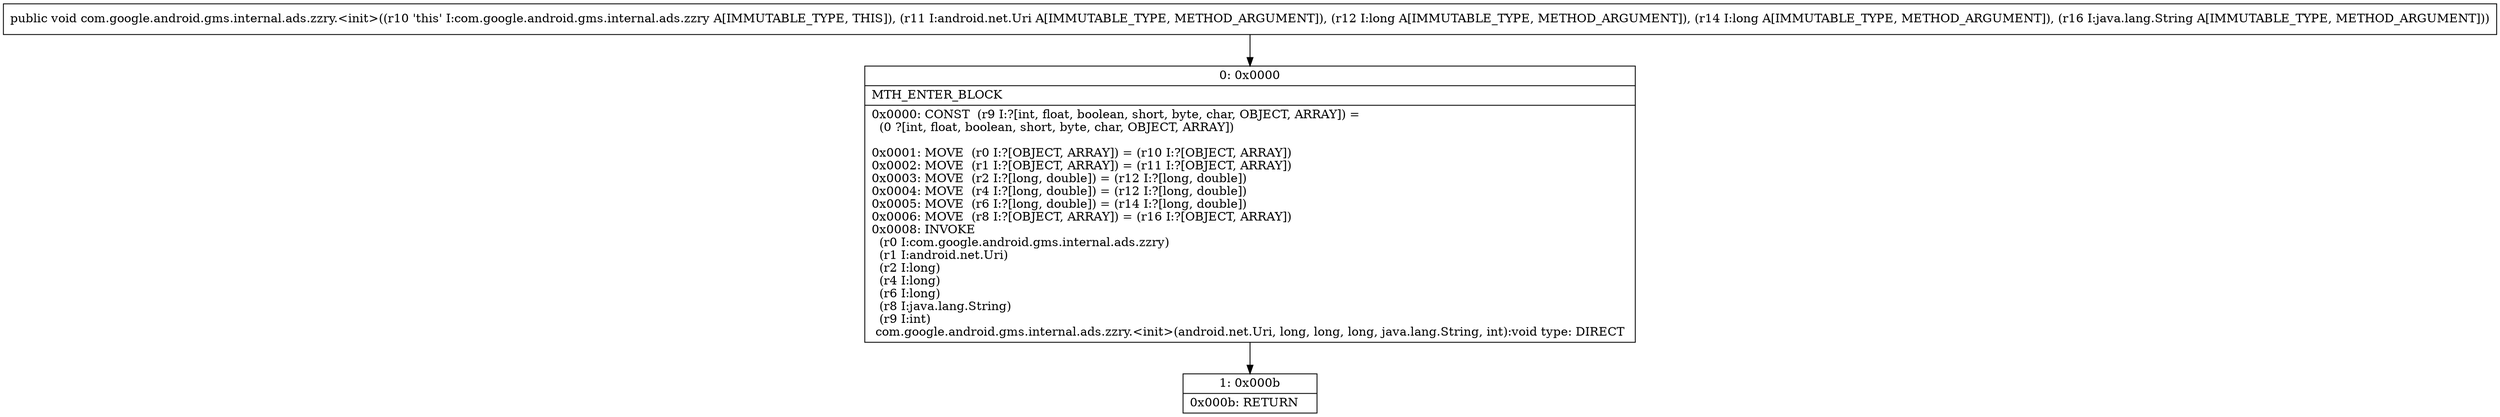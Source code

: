 digraph "CFG forcom.google.android.gms.internal.ads.zzry.\<init\>(Landroid\/net\/Uri;JJLjava\/lang\/String;)V" {
Node_0 [shape=record,label="{0\:\ 0x0000|MTH_ENTER_BLOCK\l|0x0000: CONST  (r9 I:?[int, float, boolean, short, byte, char, OBJECT, ARRAY]) = \l  (0 ?[int, float, boolean, short, byte, char, OBJECT, ARRAY])\l \l0x0001: MOVE  (r0 I:?[OBJECT, ARRAY]) = (r10 I:?[OBJECT, ARRAY]) \l0x0002: MOVE  (r1 I:?[OBJECT, ARRAY]) = (r11 I:?[OBJECT, ARRAY]) \l0x0003: MOVE  (r2 I:?[long, double]) = (r12 I:?[long, double]) \l0x0004: MOVE  (r4 I:?[long, double]) = (r12 I:?[long, double]) \l0x0005: MOVE  (r6 I:?[long, double]) = (r14 I:?[long, double]) \l0x0006: MOVE  (r8 I:?[OBJECT, ARRAY]) = (r16 I:?[OBJECT, ARRAY]) \l0x0008: INVOKE  \l  (r0 I:com.google.android.gms.internal.ads.zzry)\l  (r1 I:android.net.Uri)\l  (r2 I:long)\l  (r4 I:long)\l  (r6 I:long)\l  (r8 I:java.lang.String)\l  (r9 I:int)\l com.google.android.gms.internal.ads.zzry.\<init\>(android.net.Uri, long, long, long, java.lang.String, int):void type: DIRECT \l}"];
Node_1 [shape=record,label="{1\:\ 0x000b|0x000b: RETURN   \l}"];
MethodNode[shape=record,label="{public void com.google.android.gms.internal.ads.zzry.\<init\>((r10 'this' I:com.google.android.gms.internal.ads.zzry A[IMMUTABLE_TYPE, THIS]), (r11 I:android.net.Uri A[IMMUTABLE_TYPE, METHOD_ARGUMENT]), (r12 I:long A[IMMUTABLE_TYPE, METHOD_ARGUMENT]), (r14 I:long A[IMMUTABLE_TYPE, METHOD_ARGUMENT]), (r16 I:java.lang.String A[IMMUTABLE_TYPE, METHOD_ARGUMENT])) }"];
MethodNode -> Node_0;
Node_0 -> Node_1;
}

